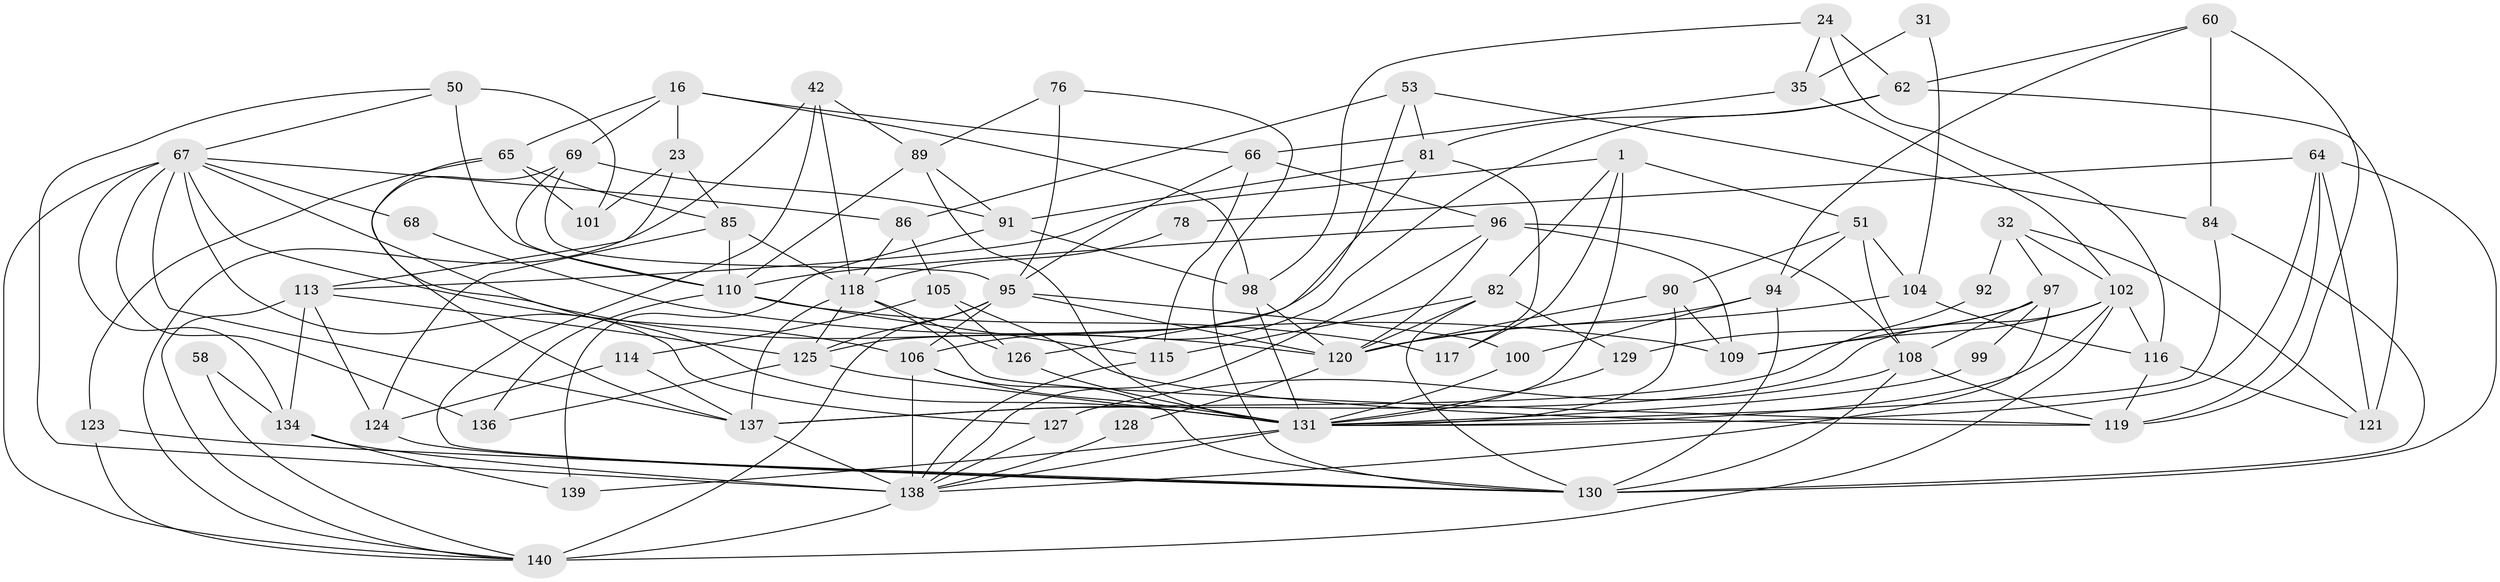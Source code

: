 // original degree distribution, {5: 0.22142857142857142, 2: 0.12857142857142856, 3: 0.2642857142857143, 4: 0.25, 6: 0.10714285714285714, 7: 0.02857142857142857}
// Generated by graph-tools (version 1.1) at 2025/49/03/09/25 04:49:44]
// undirected, 70 vertices, 173 edges
graph export_dot {
graph [start="1"]
  node [color=gray90,style=filled];
  1;
  16;
  23;
  24;
  31;
  32;
  35;
  42;
  50 [super="+13+17"];
  51;
  53;
  58;
  60 [super="+47"];
  62;
  64 [super="+46"];
  65;
  66;
  67 [super="+20+37"];
  68;
  69 [super="+45"];
  76;
  78;
  81 [super="+19"];
  82 [super="+70"];
  84;
  85;
  86;
  89 [super="+54+75"];
  90;
  91 [super="+59"];
  92 [super="+43"];
  94;
  95 [super="+39+93"];
  96;
  97 [super="+18"];
  98 [super="+79"];
  99;
  100 [super="+6"];
  101;
  102 [super="+80"];
  104;
  105 [super="+103"];
  106 [super="+49"];
  108 [super="+74+22"];
  109;
  110 [super="+10+33"];
  113 [super="+7"];
  114;
  115 [super="+83+63"];
  116 [super="+111"];
  117 [super="+87"];
  118 [super="+56+40"];
  119 [super="+38"];
  120 [super="+27+71"];
  121 [super="+55"];
  123;
  124 [super="+88"];
  125 [super="+15+34"];
  126 [super="+72"];
  127;
  128;
  129 [super="+107"];
  130 [super="+8+44"];
  131 [super="+21+26+28+122+77"];
  134 [super="+133"];
  136;
  137 [super="+135"];
  138 [super="+29+132"];
  139;
  140 [super="+5+41"];
  1 -- 113;
  1 -- 117;
  1 -- 51;
  1 -- 131;
  1 -- 82;
  16 -- 69;
  16 -- 65;
  16 -- 23;
  16 -- 66;
  16 -- 98;
  23 -- 101;
  23 -- 85;
  23 -- 113 [weight=2];
  24 -- 62;
  24 -- 35;
  24 -- 98;
  24 -- 116;
  31 -- 104;
  31 -- 35;
  32 -- 102;
  32 -- 92 [weight=2];
  32 -- 121;
  32 -- 97;
  35 -- 66;
  35 -- 102;
  42 -- 118;
  42 -- 130;
  42 -- 89;
  42 -- 140;
  50 -- 138 [weight=2];
  50 -- 101 [weight=2];
  50 -- 110 [weight=2];
  50 -- 67;
  51 -- 104;
  51 -- 90;
  51 -- 94;
  51 -- 108 [weight=2];
  53 -- 84;
  53 -- 86;
  53 -- 81;
  53 -- 126;
  58 -- 134;
  58 -- 140;
  60 -- 84 [weight=2];
  60 -- 119;
  60 -- 62;
  60 -- 94;
  62 -- 106;
  62 -- 81;
  62 -- 121;
  64 -- 121;
  64 -- 130;
  64 -- 78;
  64 -- 131;
  64 -- 119;
  65 -- 123;
  65 -- 85;
  65 -- 101;
  65 -- 131;
  66 -- 96;
  66 -- 115;
  66 -- 95;
  67 -- 120;
  67 -- 68;
  67 -- 134 [weight=2];
  67 -- 136;
  67 -- 137;
  67 -- 140;
  67 -- 86;
  67 -- 127;
  67 -- 106;
  68 -- 109;
  69 -- 95;
  69 -- 110;
  69 -- 137 [weight=2];
  69 -- 91;
  76 -- 130;
  76 -- 89;
  76 -- 95;
  78 -- 118;
  81 -- 117;
  81 -- 91;
  81 -- 125;
  82 -- 130;
  82 -- 129;
  82 -- 120;
  82 -- 115;
  84 -- 130;
  84 -- 131 [weight=2];
  85 -- 124;
  85 -- 118;
  85 -- 110;
  86 -- 105;
  86 -- 118;
  89 -- 110 [weight=4];
  89 -- 91;
  89 -- 131 [weight=3];
  90 -- 109;
  90 -- 131;
  90 -- 120;
  91 -- 139;
  91 -- 98;
  92 -- 137;
  94 -- 100;
  94 -- 120;
  94 -- 130;
  95 -- 120;
  95 -- 125;
  95 -- 106 [weight=2];
  95 -- 140 [weight=2];
  95 -- 100;
  96 -- 109;
  96 -- 110;
  96 -- 108;
  96 -- 120;
  96 -- 138;
  97 -- 99;
  97 -- 109 [weight=2];
  97 -- 108;
  97 -- 129;
  97 -- 138 [weight=2];
  98 -- 131 [weight=2];
  98 -- 120 [weight=2];
  99 -- 131;
  100 -- 131;
  102 -- 109;
  102 -- 116 [weight=2];
  102 -- 137;
  102 -- 131 [weight=2];
  102 -- 140;
  104 -- 120;
  104 -- 116;
  105 -- 114;
  105 -- 126 [weight=2];
  105 -- 119 [weight=2];
  106 -- 130;
  106 -- 131;
  106 -- 138;
  108 -- 127;
  108 -- 130 [weight=3];
  108 -- 119 [weight=2];
  110 -- 136;
  110 -- 115;
  110 -- 117;
  113 -- 140;
  113 -- 134;
  113 -- 125;
  113 -- 124;
  114 -- 137;
  114 -- 124;
  115 -- 138;
  116 -- 119;
  116 -- 121;
  118 -- 119 [weight=2];
  118 -- 137 [weight=2];
  118 -- 125 [weight=2];
  118 -- 126;
  120 -- 128;
  123 -- 130;
  123 -- 140;
  124 -- 130;
  125 -- 136;
  125 -- 131;
  126 -- 131;
  127 -- 138;
  128 -- 138;
  129 -- 131 [weight=2];
  131 -- 139;
  131 -- 138;
  134 -- 138 [weight=2];
  134 -- 139;
  137 -- 138 [weight=2];
  138 -- 140 [weight=2];
}
